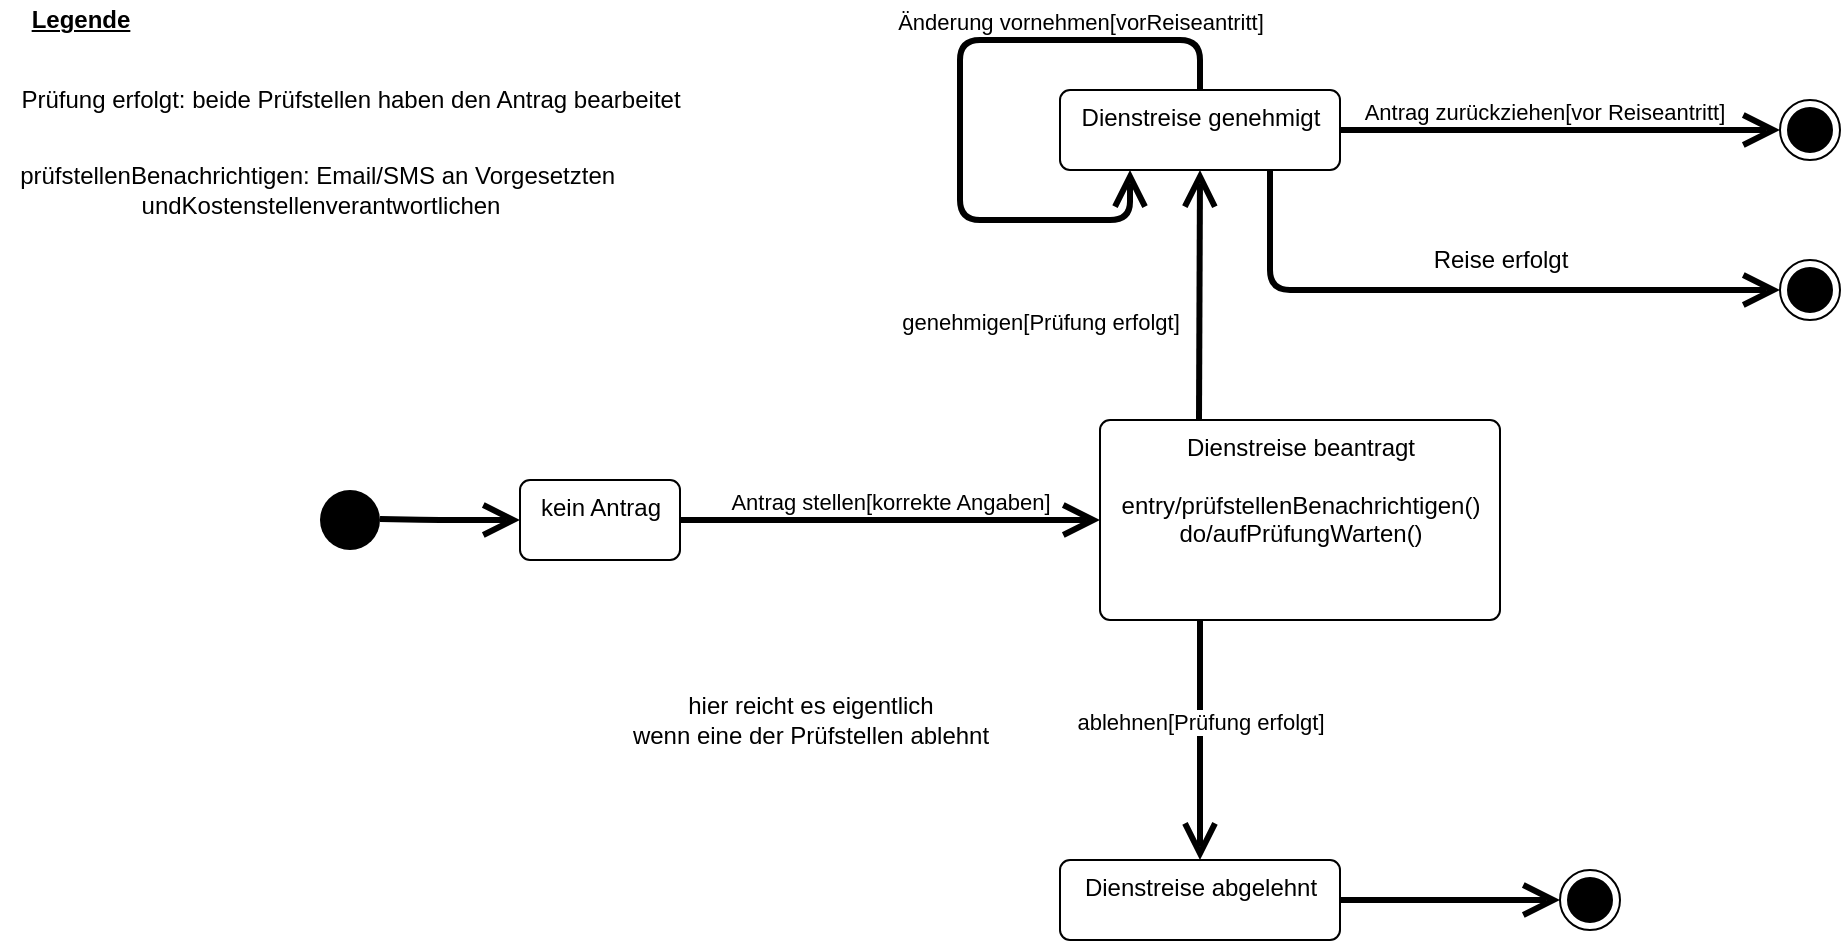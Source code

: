 <mxfile>
    <diagram id="PLXRnjlEDHor2thgGp7W" name="Page-1">
        <mxGraphModel dx="2003" dy="566" grid="1" gridSize="10" guides="1" tooltips="1" connect="1" arrows="1" fold="1" page="1" pageScale="1" pageWidth="850" pageHeight="1100" math="0" shadow="0">
            <root>
                <mxCell id="0"/>
                <mxCell id="1" parent="0"/>
                <mxCell id="4" value="" style="ellipse;fillColor=#000000;strokeColor=none;" parent="1" vertex="1">
                    <mxGeometry x="40" y="295" width="30" height="30" as="geometry"/>
                </mxCell>
                <mxCell id="5" value="" style="ellipse;html=1;shape=endState;fillColor=#000000;strokeColor=#000000;" parent="1" vertex="1">
                    <mxGeometry x="660" y="485" width="30" height="30" as="geometry"/>
                </mxCell>
                <mxCell id="6" value="Dienstreise beantragt&lt;br&gt;&lt;br&gt;entry/prüfstellenBenachrichtigen()&lt;br&gt;do/aufPrüfungWarten()" style="html=1;align=center;verticalAlign=top;rounded=1;absoluteArcSize=1;arcSize=10;dashed=0;" parent="1" vertex="1">
                    <mxGeometry x="430" y="260" width="200" height="100" as="geometry"/>
                </mxCell>
                <mxCell id="7" value="Antrag stellen[korrekte Angaben]" style="edgeStyle=none;html=1;endArrow=open;endSize=12;strokeWidth=3;verticalAlign=bottom;entryX=0;entryY=0.5;entryDx=0;entryDy=0;exitX=1;exitY=0.5;exitDx=0;exitDy=0;" parent="1" source="12" target="6" edge="1">
                    <mxGeometry width="160" relative="1" as="geometry">
                        <mxPoint x="310" y="280" as="sourcePoint"/>
                        <mxPoint x="350" y="280" as="targetPoint"/>
                    </mxGeometry>
                </mxCell>
                <mxCell id="8" value="Dienstreise genehmigt" style="html=1;align=center;verticalAlign=top;rounded=1;absoluteArcSize=1;arcSize=10;dashed=0;" parent="1" vertex="1">
                    <mxGeometry x="410" y="95" width="140" height="40" as="geometry"/>
                </mxCell>
                <mxCell id="9" value="genehmigen[Prüfung erfolgt]" style="edgeStyle=none;html=1;endArrow=open;endSize=12;strokeWidth=3;verticalAlign=bottom;entryX=0.5;entryY=1;entryDx=0;entryDy=0;" parent="1" target="8" edge="1">
                    <mxGeometry x="-0.365" y="80" width="160" relative="1" as="geometry">
                        <mxPoint x="479.5" y="260" as="sourcePoint"/>
                        <mxPoint x="480" y="145" as="targetPoint"/>
                        <mxPoint as="offset"/>
                    </mxGeometry>
                </mxCell>
                <mxCell id="12" value="kein Antrag" style="html=1;align=center;verticalAlign=top;rounded=1;absoluteArcSize=1;arcSize=10;dashed=0;" parent="1" vertex="1">
                    <mxGeometry x="140" y="290" width="80" height="40" as="geometry"/>
                </mxCell>
                <mxCell id="14" value="" style="edgeStyle=none;html=1;endArrow=open;endSize=12;strokeWidth=3;verticalAlign=bottom;entryX=0;entryY=0.5;entryDx=0;entryDy=0;" parent="1" edge="1" target="12">
                    <mxGeometry width="160" relative="1" as="geometry">
                        <mxPoint x="70" y="309.5" as="sourcePoint"/>
                        <mxPoint x="120" y="310" as="targetPoint"/>
                        <Array as="points">
                            <mxPoint x="100" y="310"/>
                        </Array>
                    </mxGeometry>
                </mxCell>
                <mxCell id="29" value="Prüfung erfolgt: beide Prüfstellen haben den Antrag bearbeitet" style="text;html=1;align=center;verticalAlign=middle;resizable=0;points=[];autosize=1;strokeColor=none;fillColor=none;" vertex="1" parent="1">
                    <mxGeometry x="-120" y="90" width="350" height="20" as="geometry"/>
                </mxCell>
                <mxCell id="32" value="ablehnen[Prüfung erfolgt]" style="edgeStyle=none;html=1;endArrow=open;endSize=12;strokeWidth=3;verticalAlign=bottom;exitX=0.25;exitY=1;exitDx=0;exitDy=0;" edge="1" parent="1" source="6">
                    <mxGeometry width="160" relative="1" as="geometry">
                        <mxPoint x="400" y="470" as="sourcePoint"/>
                        <mxPoint x="480" y="480" as="targetPoint"/>
                        <Array as="points">
                            <mxPoint x="480" y="400"/>
                            <mxPoint x="480" y="440"/>
                        </Array>
                    </mxGeometry>
                </mxCell>
                <mxCell id="33" value="Dienstreise abgelehnt" style="html=1;align=center;verticalAlign=top;rounded=1;absoluteArcSize=1;arcSize=10;dashed=0;" vertex="1" parent="1">
                    <mxGeometry x="410" y="480" width="140" height="40" as="geometry"/>
                </mxCell>
                <mxCell id="34" value="hier reicht es eigentlich&lt;br&gt;wenn eine der Prüfstellen ablehnt" style="text;html=1;align=center;verticalAlign=middle;resizable=0;points=[];autosize=1;strokeColor=none;fillColor=none;" vertex="1" parent="1">
                    <mxGeometry x="190" y="395" width="190" height="30" as="geometry"/>
                </mxCell>
                <mxCell id="35" value="Antrag zurückziehen[vor Reiseantritt]" style="edgeStyle=none;html=1;endArrow=open;endSize=12;strokeWidth=3;verticalAlign=bottom;exitX=1;exitY=0.5;exitDx=0;exitDy=0;entryX=0;entryY=0.5;entryDx=0;entryDy=0;" edge="1" parent="1" source="8" target="36">
                    <mxGeometry x="-0.077" width="160" relative="1" as="geometry">
                        <mxPoint x="620" y="155" as="sourcePoint"/>
                        <mxPoint x="680" y="115" as="targetPoint"/>
                        <mxPoint as="offset"/>
                    </mxGeometry>
                </mxCell>
                <mxCell id="36" value="" style="ellipse;html=1;shape=endState;fillColor=#000000;strokeColor=#000000;" vertex="1" parent="1">
                    <mxGeometry x="770" y="100" width="30" height="30" as="geometry"/>
                </mxCell>
                <mxCell id="37" value="Änderung vornehmen[vorReiseantritt]" style="edgeStyle=none;html=1;endArrow=open;endSize=12;strokeWidth=3;verticalAlign=bottom;exitX=0.5;exitY=0;exitDx=0;exitDy=0;entryX=0.25;entryY=1;entryDx=0;entryDy=0;" edge="1" parent="1" source="8" target="8">
                    <mxGeometry x="-0.507" width="160" relative="1" as="geometry">
                        <mxPoint x="220" y="185" as="sourcePoint"/>
                        <mxPoint x="440" y="160" as="targetPoint"/>
                        <mxPoint as="offset"/>
                        <Array as="points">
                            <mxPoint x="480" y="70"/>
                            <mxPoint x="360" y="70"/>
                            <mxPoint x="360" y="160"/>
                            <mxPoint x="445" y="160"/>
                        </Array>
                    </mxGeometry>
                </mxCell>
                <mxCell id="38" value="prüfstellenBenachrichtigen: Email/SMS an Vorgesetzten&amp;nbsp;&lt;br&gt;undKostenstellenverantwortlichen" style="text;html=1;align=center;verticalAlign=middle;resizable=0;points=[];autosize=1;strokeColor=none;fillColor=none;" vertex="1" parent="1">
                    <mxGeometry x="-120" y="130" width="320" height="30" as="geometry"/>
                </mxCell>
                <mxCell id="39" value="" style="edgeStyle=none;html=1;endArrow=open;endSize=12;strokeWidth=3;verticalAlign=bottom;entryX=0;entryY=0.5;entryDx=0;entryDy=0;exitX=1;exitY=0.5;exitDx=0;exitDy=0;" edge="1" parent="1" source="33" target="5">
                    <mxGeometry width="160" relative="1" as="geometry">
                        <mxPoint x="560" y="500" as="sourcePoint"/>
                        <mxPoint x="620" y="500" as="targetPoint"/>
                        <Array as="points">
                            <mxPoint x="580" y="500"/>
                        </Array>
                    </mxGeometry>
                </mxCell>
                <mxCell id="40" value="&lt;u&gt;&lt;b&gt;Legende&lt;/b&gt;&lt;/u&gt;" style="text;html=1;align=center;verticalAlign=middle;resizable=0;points=[];autosize=1;strokeColor=none;fillColor=none;" vertex="1" parent="1">
                    <mxGeometry x="-110" y="50" width="60" height="20" as="geometry"/>
                </mxCell>
                <mxCell id="41" value="" style="edgeStyle=none;html=1;endArrow=open;endSize=12;strokeWidth=3;verticalAlign=bottom;exitX=0.75;exitY=1;exitDx=0;exitDy=0;entryX=0;entryY=0.5;entryDx=0;entryDy=0;" edge="1" parent="1" source="8" target="42">
                    <mxGeometry width="160" relative="1" as="geometry">
                        <mxPoint x="520" y="190" as="sourcePoint"/>
                        <mxPoint x="770" y="190" as="targetPoint"/>
                        <Array as="points">
                            <mxPoint x="515" y="195"/>
                        </Array>
                    </mxGeometry>
                </mxCell>
                <mxCell id="42" value="" style="ellipse;html=1;shape=endState;fillColor=#000000;strokeColor=#000000;" vertex="1" parent="1">
                    <mxGeometry x="770" y="180" width="30" height="30" as="geometry"/>
                </mxCell>
                <mxCell id="43" value="Reise erfolgt" style="text;html=1;align=center;verticalAlign=middle;resizable=0;points=[];autosize=1;strokeColor=none;fillColor=none;" vertex="1" parent="1">
                    <mxGeometry x="590" y="170" width="80" height="20" as="geometry"/>
                </mxCell>
            </root>
        </mxGraphModel>
    </diagram>
</mxfile>